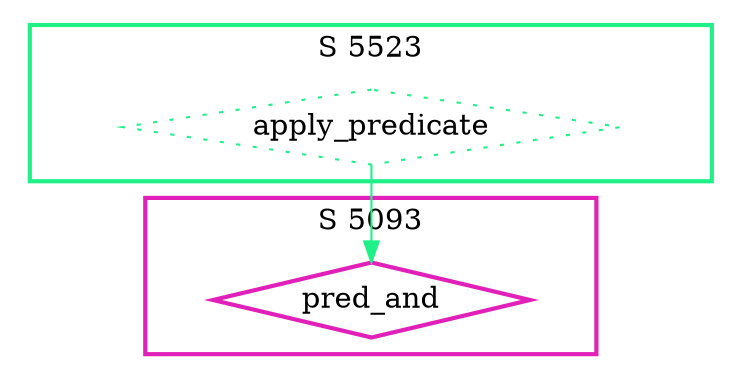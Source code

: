 digraph G {
  ratio=0.500000;
  "UV pred_and (5093)" [shape=diamond, label="pred_and", color="#E020B8",
                        style=bold];
  "UV apply_predicate (5523)" [shape=diamond, label="apply_predicate",
                               color="#20F088", style=dotted];
  
  subgraph cluster_5523 { label="S 5523";
    color="#20F088";
    style=bold;
    "UV apply_predicate (5523)"; };
  subgraph cluster_5093 { label="S 5093";
    color="#E020B8";
    style=bold;
    "UV pred_and (5093)"; };
  
  "UV apply_predicate (5523)" -> "UV pred_and (5093)" [color="#20F088"];
  
  }